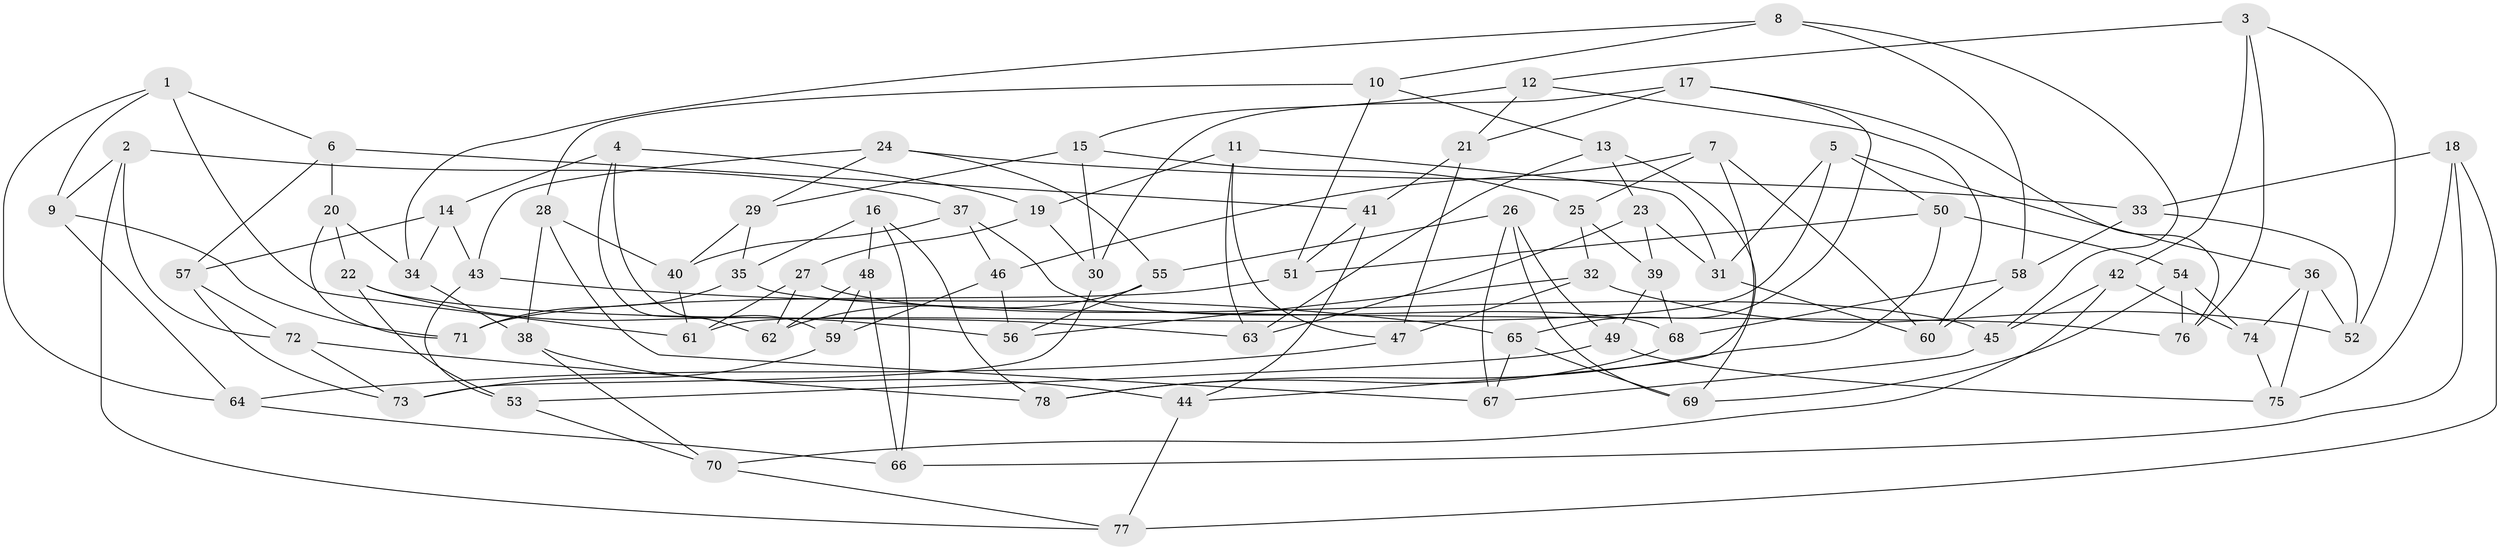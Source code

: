 // coarse degree distribution, {3: 0.10869565217391304, 5: 0.15217391304347827, 7: 0.06521739130434782, 4: 0.5434782608695652, 6: 0.021739130434782608, 9: 0.06521739130434782, 2: 0.021739130434782608, 8: 0.021739130434782608}
// Generated by graph-tools (version 1.1) at 2025/02/03/04/25 22:02:04]
// undirected, 78 vertices, 156 edges
graph export_dot {
graph [start="1"]
  node [color=gray90,style=filled];
  1;
  2;
  3;
  4;
  5;
  6;
  7;
  8;
  9;
  10;
  11;
  12;
  13;
  14;
  15;
  16;
  17;
  18;
  19;
  20;
  21;
  22;
  23;
  24;
  25;
  26;
  27;
  28;
  29;
  30;
  31;
  32;
  33;
  34;
  35;
  36;
  37;
  38;
  39;
  40;
  41;
  42;
  43;
  44;
  45;
  46;
  47;
  48;
  49;
  50;
  51;
  52;
  53;
  54;
  55;
  56;
  57;
  58;
  59;
  60;
  61;
  62;
  63;
  64;
  65;
  66;
  67;
  68;
  69;
  70;
  71;
  72;
  73;
  74;
  75;
  76;
  77;
  78;
  1 -- 64;
  1 -- 9;
  1 -- 6;
  1 -- 61;
  2 -- 9;
  2 -- 72;
  2 -- 37;
  2 -- 77;
  3 -- 52;
  3 -- 42;
  3 -- 76;
  3 -- 12;
  4 -- 62;
  4 -- 59;
  4 -- 14;
  4 -- 19;
  5 -- 36;
  5 -- 50;
  5 -- 61;
  5 -- 31;
  6 -- 20;
  6 -- 41;
  6 -- 57;
  7 -- 60;
  7 -- 25;
  7 -- 44;
  7 -- 46;
  8 -- 58;
  8 -- 45;
  8 -- 10;
  8 -- 34;
  9 -- 64;
  9 -- 71;
  10 -- 51;
  10 -- 13;
  10 -- 28;
  11 -- 47;
  11 -- 19;
  11 -- 31;
  11 -- 63;
  12 -- 15;
  12 -- 21;
  12 -- 60;
  13 -- 23;
  13 -- 63;
  13 -- 69;
  14 -- 43;
  14 -- 57;
  14 -- 34;
  15 -- 30;
  15 -- 25;
  15 -- 29;
  16 -- 66;
  16 -- 48;
  16 -- 78;
  16 -- 35;
  17 -- 76;
  17 -- 30;
  17 -- 21;
  17 -- 65;
  18 -- 77;
  18 -- 75;
  18 -- 33;
  18 -- 66;
  19 -- 27;
  19 -- 30;
  20 -- 34;
  20 -- 22;
  20 -- 71;
  21 -- 47;
  21 -- 41;
  22 -- 53;
  22 -- 63;
  22 -- 56;
  23 -- 63;
  23 -- 39;
  23 -- 31;
  24 -- 43;
  24 -- 33;
  24 -- 29;
  24 -- 55;
  25 -- 32;
  25 -- 39;
  26 -- 49;
  26 -- 55;
  26 -- 67;
  26 -- 69;
  27 -- 62;
  27 -- 45;
  27 -- 61;
  28 -- 67;
  28 -- 40;
  28 -- 38;
  29 -- 40;
  29 -- 35;
  30 -- 73;
  31 -- 60;
  32 -- 47;
  32 -- 56;
  32 -- 52;
  33 -- 52;
  33 -- 58;
  34 -- 38;
  35 -- 71;
  35 -- 76;
  36 -- 75;
  36 -- 52;
  36 -- 74;
  37 -- 40;
  37 -- 68;
  37 -- 46;
  38 -- 70;
  38 -- 44;
  39 -- 68;
  39 -- 49;
  40 -- 61;
  41 -- 51;
  41 -- 44;
  42 -- 45;
  42 -- 74;
  42 -- 70;
  43 -- 65;
  43 -- 53;
  44 -- 77;
  45 -- 67;
  46 -- 59;
  46 -- 56;
  47 -- 64;
  48 -- 59;
  48 -- 62;
  48 -- 66;
  49 -- 75;
  49 -- 53;
  50 -- 51;
  50 -- 78;
  50 -- 54;
  51 -- 71;
  53 -- 70;
  54 -- 76;
  54 -- 69;
  54 -- 74;
  55 -- 62;
  55 -- 56;
  57 -- 73;
  57 -- 72;
  58 -- 60;
  58 -- 68;
  59 -- 73;
  64 -- 66;
  65 -- 67;
  65 -- 69;
  68 -- 78;
  70 -- 77;
  72 -- 78;
  72 -- 73;
  74 -- 75;
}
